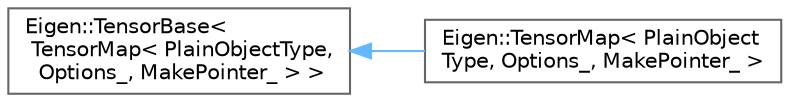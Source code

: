 digraph "类继承关系图"
{
 // LATEX_PDF_SIZE
  bgcolor="transparent";
  edge [fontname=Helvetica,fontsize=10,labelfontname=Helvetica,labelfontsize=10];
  node [fontname=Helvetica,fontsize=10,shape=box,height=0.2,width=0.4];
  rankdir="LR";
  Node0 [id="Node000000",label="Eigen::TensorBase\<\l TensorMap\< PlainObjectType,\l Options_, MakePointer_ \> \>",height=0.2,width=0.4,color="grey40", fillcolor="white", style="filled",URL="$class_eigen_1_1_tensor_base.html",tooltip=" "];
  Node0 -> Node1 [id="edge4760_Node000000_Node000001",dir="back",color="steelblue1",style="solid",tooltip=" "];
  Node1 [id="Node000001",label="Eigen::TensorMap\< PlainObject\lType, Options_, MakePointer_ \>",height=0.2,width=0.4,color="grey40", fillcolor="white", style="filled",URL="$class_eigen_1_1_tensor_map.html",tooltip="A tensor expression mapping an existing array of data."];
}
